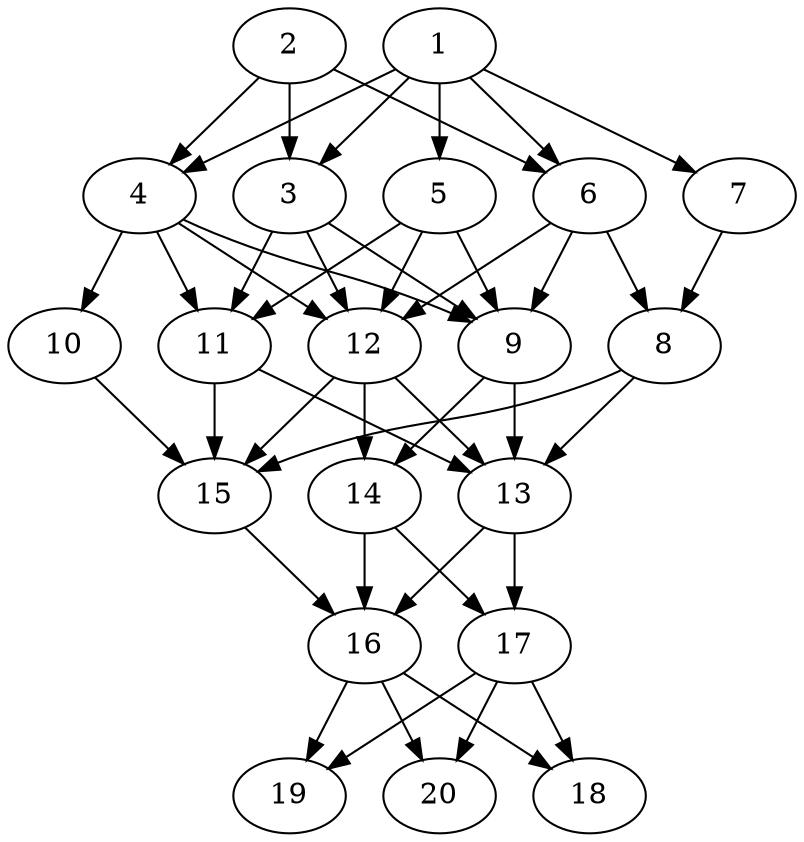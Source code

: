 // DAG automatically generated by daggen at Tue Jul 23 14:31:37 2019
// ./daggen --dot -n 20 --ccr 0.4 --fat 0.5 --regular 0.5 --density 0.8 --mindata 5242880 --maxdata 52428800 
digraph G {
  1 [size="90772480", alpha="0.10", expect_size="36308992"] 
  1 -> 3 [size ="36308992"]
  1 -> 4 [size ="36308992"]
  1 -> 5 [size ="36308992"]
  1 -> 6 [size ="36308992"]
  1 -> 7 [size ="36308992"]
  2 [size="99356160", alpha="0.15", expect_size="39742464"] 
  2 -> 3 [size ="39742464"]
  2 -> 4 [size ="39742464"]
  2 -> 6 [size ="39742464"]
  3 [size="21711360", alpha="0.19", expect_size="8684544"] 
  3 -> 9 [size ="8684544"]
  3 -> 11 [size ="8684544"]
  3 -> 12 [size ="8684544"]
  4 [size="129978880", alpha="0.03", expect_size="51991552"] 
  4 -> 9 [size ="51991552"]
  4 -> 10 [size ="51991552"]
  4 -> 11 [size ="51991552"]
  4 -> 12 [size ="51991552"]
  5 [size="23185920", alpha="0.03", expect_size="9274368"] 
  5 -> 9 [size ="9274368"]
  5 -> 11 [size ="9274368"]
  5 -> 12 [size ="9274368"]
  6 [size="41633280", alpha="0.01", expect_size="16653312"] 
  6 -> 8 [size ="16653312"]
  6 -> 9 [size ="16653312"]
  6 -> 12 [size ="16653312"]
  7 [size="78597120", alpha="0.12", expect_size="31438848"] 
  7 -> 8 [size ="31438848"]
  8 [size="78886400", alpha="0.08", expect_size="31554560"] 
  8 -> 13 [size ="31554560"]
  8 -> 15 [size ="31554560"]
  9 [size="24066560", alpha="0.04", expect_size="9626624"] 
  9 -> 13 [size ="9626624"]
  9 -> 14 [size ="9626624"]
  10 [size="14167040", alpha="0.08", expect_size="5666816"] 
  10 -> 15 [size ="5666816"]
  11 [size="63592960", alpha="0.13", expect_size="25437184"] 
  11 -> 13 [size ="25437184"]
  11 -> 15 [size ="25437184"]
  12 [size="124869120", alpha="0.11", expect_size="49947648"] 
  12 -> 13 [size ="49947648"]
  12 -> 14 [size ="49947648"]
  12 -> 15 [size ="49947648"]
  13 [size="93575680", alpha="0.01", expect_size="37430272"] 
  13 -> 16 [size ="37430272"]
  13 -> 17 [size ="37430272"]
  14 [size="88762880", alpha="0.13", expect_size="35505152"] 
  14 -> 16 [size ="35505152"]
  14 -> 17 [size ="35505152"]
  15 [size="107776000", alpha="0.15", expect_size="43110400"] 
  15 -> 16 [size ="43110400"]
  16 [size="124152320", alpha="0.00", expect_size="49660928"] 
  16 -> 18 [size ="49660928"]
  16 -> 19 [size ="49660928"]
  16 -> 20 [size ="49660928"]
  17 [size="13847040", alpha="0.20", expect_size="5538816"] 
  17 -> 18 [size ="5538816"]
  17 -> 19 [size ="5538816"]
  17 -> 20 [size ="5538816"]
  18 [size="82362880", alpha="0.20", expect_size="32945152"] 
  19 [size="127201280", alpha="0.01", expect_size="50880512"] 
  20 [size="35397120", alpha="0.11", expect_size="14158848"] 
}
